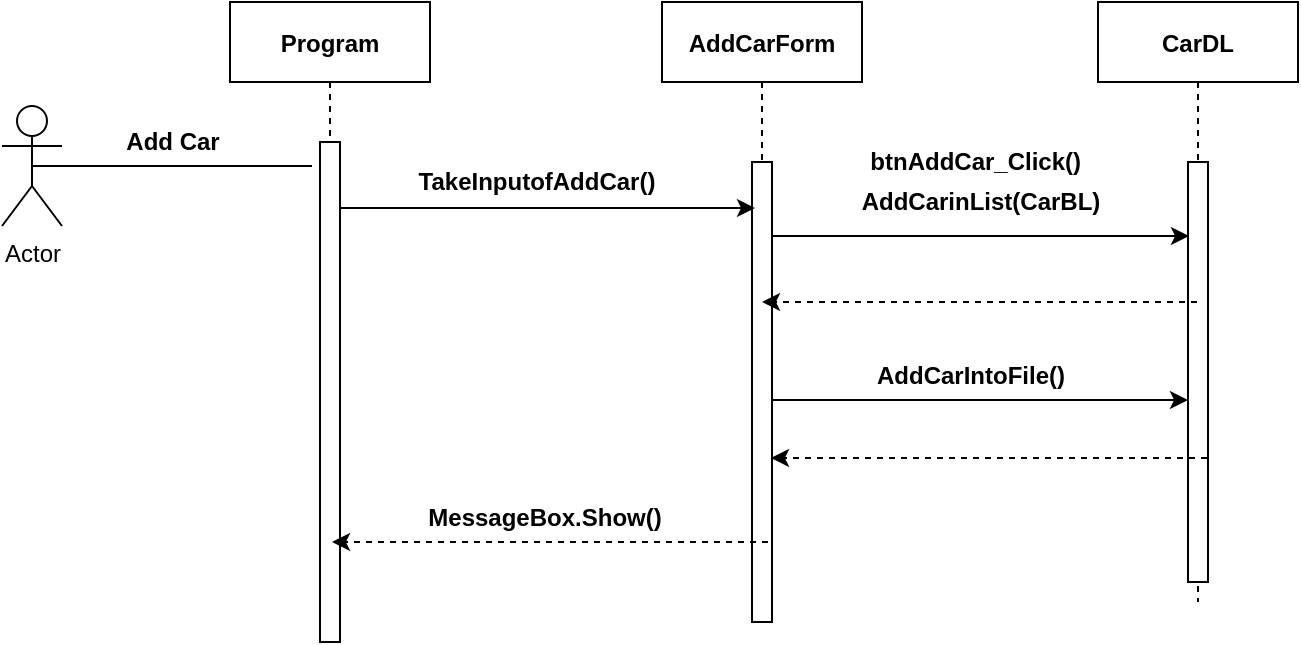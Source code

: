 <mxfile version="18.2.0" type="device"><diagram id="kgpKYQtTHZ0yAKxKKP6v" name="Page-1"><mxGraphModel dx="868" dy="393" grid="1" gridSize="10" guides="1" tooltips="1" connect="1" arrows="1" fold="1" page="1" pageScale="1" pageWidth="850" pageHeight="1100" math="0" shadow="0"><root><mxCell id="0"/><mxCell id="1" parent="0"/><mxCell id="3nuBFxr9cyL0pnOWT2aG-1" value="Program" style="shape=umlLifeline;perimeter=lifelinePerimeter;container=1;collapsible=0;recursiveResize=0;rounded=0;shadow=0;strokeWidth=1;fontStyle=1" parent="1" vertex="1"><mxGeometry x="169" y="80" width="100" height="320" as="geometry"/></mxCell><mxCell id="3nuBFxr9cyL0pnOWT2aG-2" value="" style="points=[];perimeter=orthogonalPerimeter;rounded=0;shadow=0;strokeWidth=1;" parent="3nuBFxr9cyL0pnOWT2aG-1" vertex="1"><mxGeometry x="45" y="70" width="10" height="250" as="geometry"/></mxCell><mxCell id="qrxEdhKXAd_FIvDNRDtJ-2" value="" style="endArrow=none;html=1;rounded=0;exitX=0.5;exitY=0.5;exitDx=0;exitDy=0;exitPerimeter=0;" edge="1" parent="3nuBFxr9cyL0pnOWT2aG-1" source="qrxEdhKXAd_FIvDNRDtJ-1"><mxGeometry width="50" height="50" relative="1" as="geometry"><mxPoint x="-49" y="80" as="sourcePoint"/><mxPoint x="41" y="82" as="targetPoint"/></mxGeometry></mxCell><mxCell id="3nuBFxr9cyL0pnOWT2aG-5" value="AddCarForm" style="shape=umlLifeline;perimeter=lifelinePerimeter;container=1;collapsible=0;recursiveResize=0;rounded=0;shadow=0;strokeWidth=1;fontStyle=1" parent="1" vertex="1"><mxGeometry x="385" y="80" width="100" height="310" as="geometry"/></mxCell><mxCell id="3nuBFxr9cyL0pnOWT2aG-6" value="" style="points=[];perimeter=orthogonalPerimeter;rounded=0;shadow=0;strokeWidth=1;" parent="3nuBFxr9cyL0pnOWT2aG-5" vertex="1"><mxGeometry x="45" y="80" width="10" height="230" as="geometry"/></mxCell><mxCell id="qrxEdhKXAd_FIvDNRDtJ-1" value="Actor" style="shape=umlActor;verticalLabelPosition=bottom;verticalAlign=top;html=1;outlineConnect=0;" vertex="1" parent="1"><mxGeometry x="55" y="132" width="30" height="60" as="geometry"/></mxCell><mxCell id="qrxEdhKXAd_FIvDNRDtJ-4" value="&lt;b&gt;Add Car&lt;/b&gt;" style="text;html=1;align=center;verticalAlign=middle;resizable=0;points=[];autosize=1;strokeColor=none;fillColor=none;" vertex="1" parent="1"><mxGeometry x="110" y="140" width="60" height="20" as="geometry"/></mxCell><mxCell id="qrxEdhKXAd_FIvDNRDtJ-5" value="" style="endArrow=classic;html=1;rounded=0;" edge="1" parent="1"><mxGeometry width="50" height="50" relative="1" as="geometry"><mxPoint x="223.5" y="183" as="sourcePoint"/><mxPoint x="431.5" y="183" as="targetPoint"/></mxGeometry></mxCell><mxCell id="qrxEdhKXAd_FIvDNRDtJ-6" value="&lt;b&gt;TakeInputofAddCar()&lt;/b&gt;" style="text;html=1;align=center;verticalAlign=middle;resizable=0;points=[];autosize=1;strokeColor=none;fillColor=none;" vertex="1" parent="1"><mxGeometry x="257" y="160" width="130" height="20" as="geometry"/></mxCell><mxCell id="qrxEdhKXAd_FIvDNRDtJ-7" value="CarDL" style="shape=umlLifeline;perimeter=lifelinePerimeter;container=1;collapsible=0;recursiveResize=0;rounded=0;shadow=0;strokeWidth=1;fontStyle=1" vertex="1" parent="1"><mxGeometry x="603" y="80" width="100" height="300" as="geometry"/></mxCell><mxCell id="qrxEdhKXAd_FIvDNRDtJ-8" value="" style="points=[];perimeter=orthogonalPerimeter;rounded=0;shadow=0;strokeWidth=1;" vertex="1" parent="qrxEdhKXAd_FIvDNRDtJ-7"><mxGeometry x="45" y="80" width="10" height="210" as="geometry"/></mxCell><mxCell id="qrxEdhKXAd_FIvDNRDtJ-9" value="" style="endArrow=classic;html=1;rounded=0;" edge="1" parent="1"><mxGeometry width="50" height="50" relative="1" as="geometry"><mxPoint x="440.5" y="197" as="sourcePoint"/><mxPoint x="648.5" y="197" as="targetPoint"/></mxGeometry></mxCell><mxCell id="qrxEdhKXAd_FIvDNRDtJ-10" value="&amp;nbsp; &lt;b&gt;btnAddCar_Click()&lt;/b&gt;" style="text;html=1;align=center;verticalAlign=middle;resizable=0;points=[];autosize=1;strokeColor=none;fillColor=none;" vertex="1" parent="1"><mxGeometry x="473" y="150" width="130" height="20" as="geometry"/></mxCell><mxCell id="qrxEdhKXAd_FIvDNRDtJ-11" value="&lt;b&gt;AddCarinList(CarBL)&lt;/b&gt;" style="text;html=1;align=center;verticalAlign=middle;resizable=0;points=[];autosize=1;strokeColor=none;fillColor=none;" vertex="1" parent="1"><mxGeometry x="479" y="170" width="130" height="20" as="geometry"/></mxCell><mxCell id="qrxEdhKXAd_FIvDNRDtJ-13" value="" style="endArrow=classic;html=1;rounded=0;" edge="1" parent="1"><mxGeometry width="50" height="50" relative="1" as="geometry"><mxPoint x="440" y="279" as="sourcePoint"/><mxPoint x="648" y="279" as="targetPoint"/></mxGeometry></mxCell><mxCell id="qrxEdhKXAd_FIvDNRDtJ-19" value="" style="html=1;labelBackgroundColor=#ffffff;startArrow=none;startFill=0;startSize=6;endArrow=classic;endFill=1;endSize=6;jettySize=auto;orthogonalLoop=1;strokeWidth=1;dashed=1;fontSize=14;rounded=0;" edge="1" parent="1" source="qrxEdhKXAd_FIvDNRDtJ-7" target="3nuBFxr9cyL0pnOWT2aG-5"><mxGeometry width="60" height="60" relative="1" as="geometry"><mxPoint x="549" y="275" as="sourcePoint"/><mxPoint x="609" y="215" as="targetPoint"/></mxGeometry></mxCell><mxCell id="qrxEdhKXAd_FIvDNRDtJ-21" value="&lt;b&gt;AddCarIntoFile()&lt;/b&gt;" style="text;html=1;align=center;verticalAlign=middle;resizable=0;points=[];autosize=1;strokeColor=none;fillColor=none;" vertex="1" parent="1"><mxGeometry x="484" y="257" width="110" height="20" as="geometry"/></mxCell><mxCell id="qrxEdhKXAd_FIvDNRDtJ-22" value="" style="html=1;labelBackgroundColor=#ffffff;startArrow=none;startFill=0;startSize=6;endArrow=classic;endFill=1;endSize=6;jettySize=auto;orthogonalLoop=1;strokeWidth=1;dashed=1;fontSize=14;rounded=0;" edge="1" parent="1"><mxGeometry width="60" height="60" relative="1" as="geometry"><mxPoint x="657.5" y="308" as="sourcePoint"/><mxPoint x="439.5" y="308" as="targetPoint"/></mxGeometry></mxCell><mxCell id="qrxEdhKXAd_FIvDNRDtJ-23" value="" style="html=1;labelBackgroundColor=#ffffff;startArrow=none;startFill=0;startSize=6;endArrow=classic;endFill=1;endSize=6;jettySize=auto;orthogonalLoop=1;strokeWidth=1;dashed=1;fontSize=14;rounded=0;" edge="1" parent="1"><mxGeometry width="60" height="60" relative="1" as="geometry"><mxPoint x="438" y="350" as="sourcePoint"/><mxPoint x="220" y="350" as="targetPoint"/></mxGeometry></mxCell><mxCell id="qrxEdhKXAd_FIvDNRDtJ-24" value="&lt;b&gt;MessageBox.Show()&lt;/b&gt;" style="text;html=1;align=center;verticalAlign=middle;resizable=0;points=[];autosize=1;strokeColor=none;fillColor=none;" vertex="1" parent="1"><mxGeometry x="261" y="328" width="130" height="20" as="geometry"/></mxCell></root></mxGraphModel></diagram></mxfile>